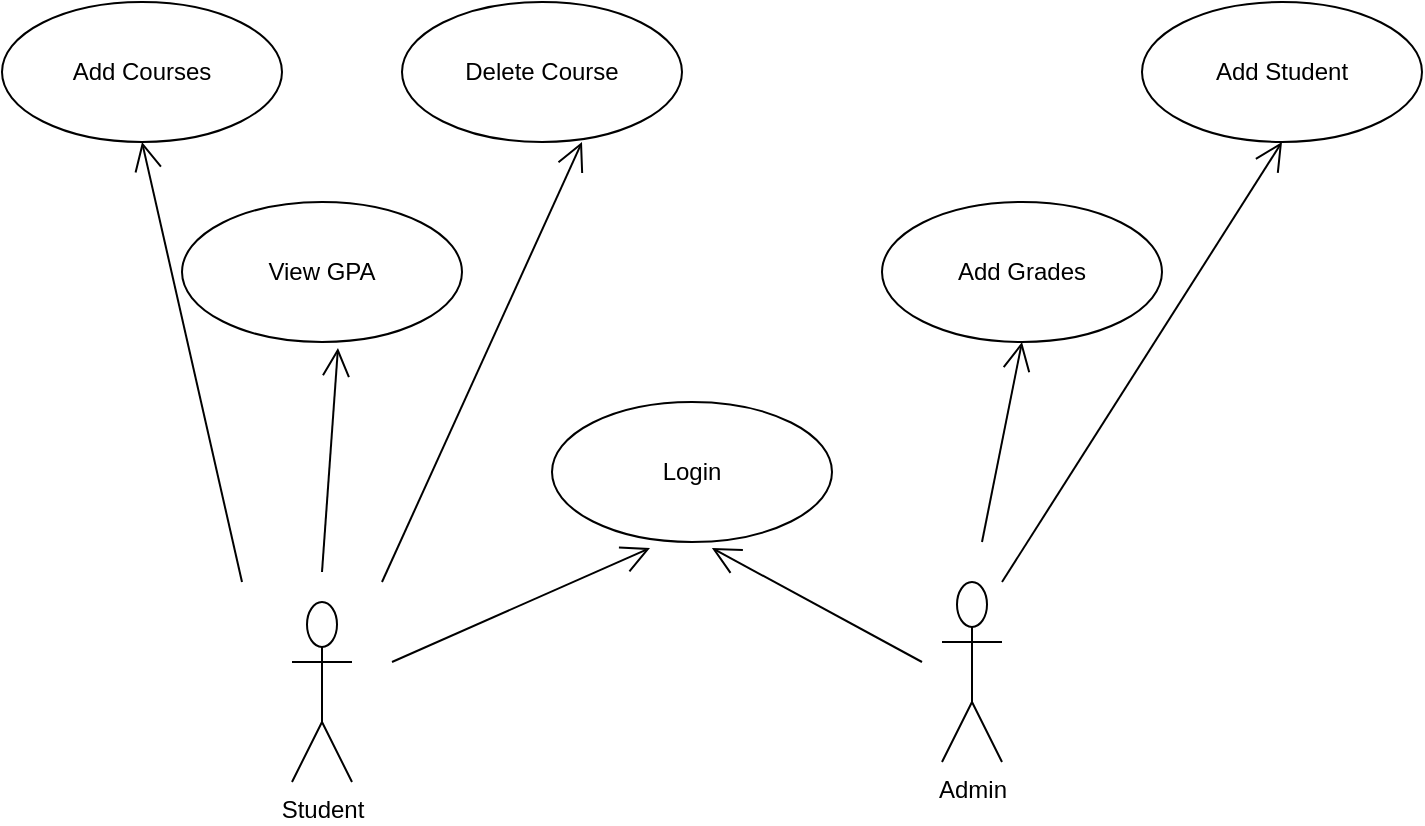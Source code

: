 <mxfile pages="1" version="11.2.8" type="github"><diagram id="_Hedtqnk-aho9I07Ryml" name="Page-1"><mxGraphModel dx="784" dy="441" grid="1" gridSize="10" guides="1" tooltips="1" connect="1" arrows="1" fold="1" page="1" pageScale="1" pageWidth="850" pageHeight="1100" math="0" shadow="0"><root><mxCell id="0"/><mxCell id="1" parent="0"/><mxCell id="1l-YH24yzdBlMsdt3afC-1" value="&lt;div&gt;Student&lt;/div&gt;" style="shape=umlActor;verticalLabelPosition=bottom;labelBackgroundColor=#ffffff;verticalAlign=top;html=1;outlineConnect=0;" parent="1" vertex="1"><mxGeometry x="155" y="330" width="30" height="90" as="geometry"/></mxCell><mxCell id="1l-YH24yzdBlMsdt3afC-5" value="Admin" style="shape=umlActor;verticalLabelPosition=bottom;labelBackgroundColor=#ffffff;verticalAlign=top;html=1;" parent="1" vertex="1"><mxGeometry x="480" y="320" width="30" height="90" as="geometry"/></mxCell><mxCell id="4EHndKn0p1xH0Xuiv1RR-1" value="Add Courses" style="ellipse;whiteSpace=wrap;html=1;" parent="1" vertex="1"><mxGeometry x="10" y="30" width="140" height="70" as="geometry"/></mxCell><mxCell id="4EHndKn0p1xH0Xuiv1RR-4" value="Delete Course" style="ellipse;whiteSpace=wrap;html=1;" parent="1" vertex="1"><mxGeometry x="210" y="30" width="140" height="70" as="geometry"/></mxCell><mxCell id="4EHndKn0p1xH0Xuiv1RR-5" value="View GPA" style="ellipse;whiteSpace=wrap;html=1;" parent="1" vertex="1"><mxGeometry x="100" y="130" width="140" height="70" as="geometry"/></mxCell><mxCell id="4EHndKn0p1xH0Xuiv1RR-6" value="Add Student" style="ellipse;whiteSpace=wrap;html=1;" parent="1" vertex="1"><mxGeometry x="580" y="30" width="140" height="70" as="geometry"/></mxCell><mxCell id="l4U8YiIzSwJfusR_4cru-1" value="Login" style="ellipse;whiteSpace=wrap;html=1;" vertex="1" parent="1"><mxGeometry x="285" y="230" width="140" height="70" as="geometry"/></mxCell><mxCell id="l4U8YiIzSwJfusR_4cru-7" value="Add Grades" style="ellipse;whiteSpace=wrap;html=1;" vertex="1" parent="1"><mxGeometry x="450" y="130" width="140" height="70" as="geometry"/></mxCell><mxCell id="l4U8YiIzSwJfusR_4cru-8" value="" style="endArrow=open;endFill=1;endSize=12;html=1;entryX=0.5;entryY=1;entryDx=0;entryDy=0;" edge="1" parent="1" target="4EHndKn0p1xH0Xuiv1RR-1"><mxGeometry width="160" relative="1" as="geometry"><mxPoint x="130" y="320" as="sourcePoint"/><mxPoint x="190" y="299.5" as="targetPoint"/></mxGeometry></mxCell><mxCell id="l4U8YiIzSwJfusR_4cru-9" value="" style="endArrow=open;endFill=1;endSize=12;html=1;entryX=0.557;entryY=1.043;entryDx=0;entryDy=0;entryPerimeter=0;" edge="1" parent="1" target="4EHndKn0p1xH0Xuiv1RR-5"><mxGeometry width="160" relative="1" as="geometry"><mxPoint x="170" y="315" as="sourcePoint"/><mxPoint x="285" y="314.5" as="targetPoint"/></mxGeometry></mxCell><mxCell id="l4U8YiIzSwJfusR_4cru-10" value="" style="endArrow=open;endFill=1;endSize=12;html=1;" edge="1" parent="1"><mxGeometry width="160" relative="1" as="geometry"><mxPoint x="200" y="320" as="sourcePoint"/><mxPoint x="300" y="100" as="targetPoint"/></mxGeometry></mxCell><mxCell id="l4U8YiIzSwJfusR_4cru-11" value="" style="endArrow=open;endFill=1;endSize=12;html=1;entryX=0.35;entryY=1.043;entryDx=0;entryDy=0;entryPerimeter=0;" edge="1" parent="1" target="l4U8YiIzSwJfusR_4cru-1"><mxGeometry width="160" relative="1" as="geometry"><mxPoint x="205" y="360" as="sourcePoint"/><mxPoint x="365" y="360" as="targetPoint"/></mxGeometry></mxCell><mxCell id="l4U8YiIzSwJfusR_4cru-12" value="" style="endArrow=open;endFill=1;endSize=12;html=1;entryX=0.571;entryY=1.043;entryDx=0;entryDy=0;entryPerimeter=0;" edge="1" parent="1" target="l4U8YiIzSwJfusR_4cru-1"><mxGeometry width="160" relative="1" as="geometry"><mxPoint x="470" y="360" as="sourcePoint"/><mxPoint x="500" y="350" as="targetPoint"/></mxGeometry></mxCell><mxCell id="l4U8YiIzSwJfusR_4cru-13" value="" style="endArrow=open;endFill=1;endSize=12;html=1;entryX=0.5;entryY=1;entryDx=0;entryDy=0;" edge="1" parent="1" target="l4U8YiIzSwJfusR_4cru-7"><mxGeometry width="160" relative="1" as="geometry"><mxPoint x="500" y="300" as="sourcePoint"/><mxPoint x="660" y="300" as="targetPoint"/></mxGeometry></mxCell><mxCell id="l4U8YiIzSwJfusR_4cru-14" value="" style="endArrow=open;endFill=1;endSize=12;html=1;entryX=0.5;entryY=1;entryDx=0;entryDy=0;" edge="1" parent="1" target="4EHndKn0p1xH0Xuiv1RR-6"><mxGeometry width="160" relative="1" as="geometry"><mxPoint x="510" y="320" as="sourcePoint"/><mxPoint x="670" y="320" as="targetPoint"/></mxGeometry></mxCell></root></mxGraphModel></diagram></mxfile>